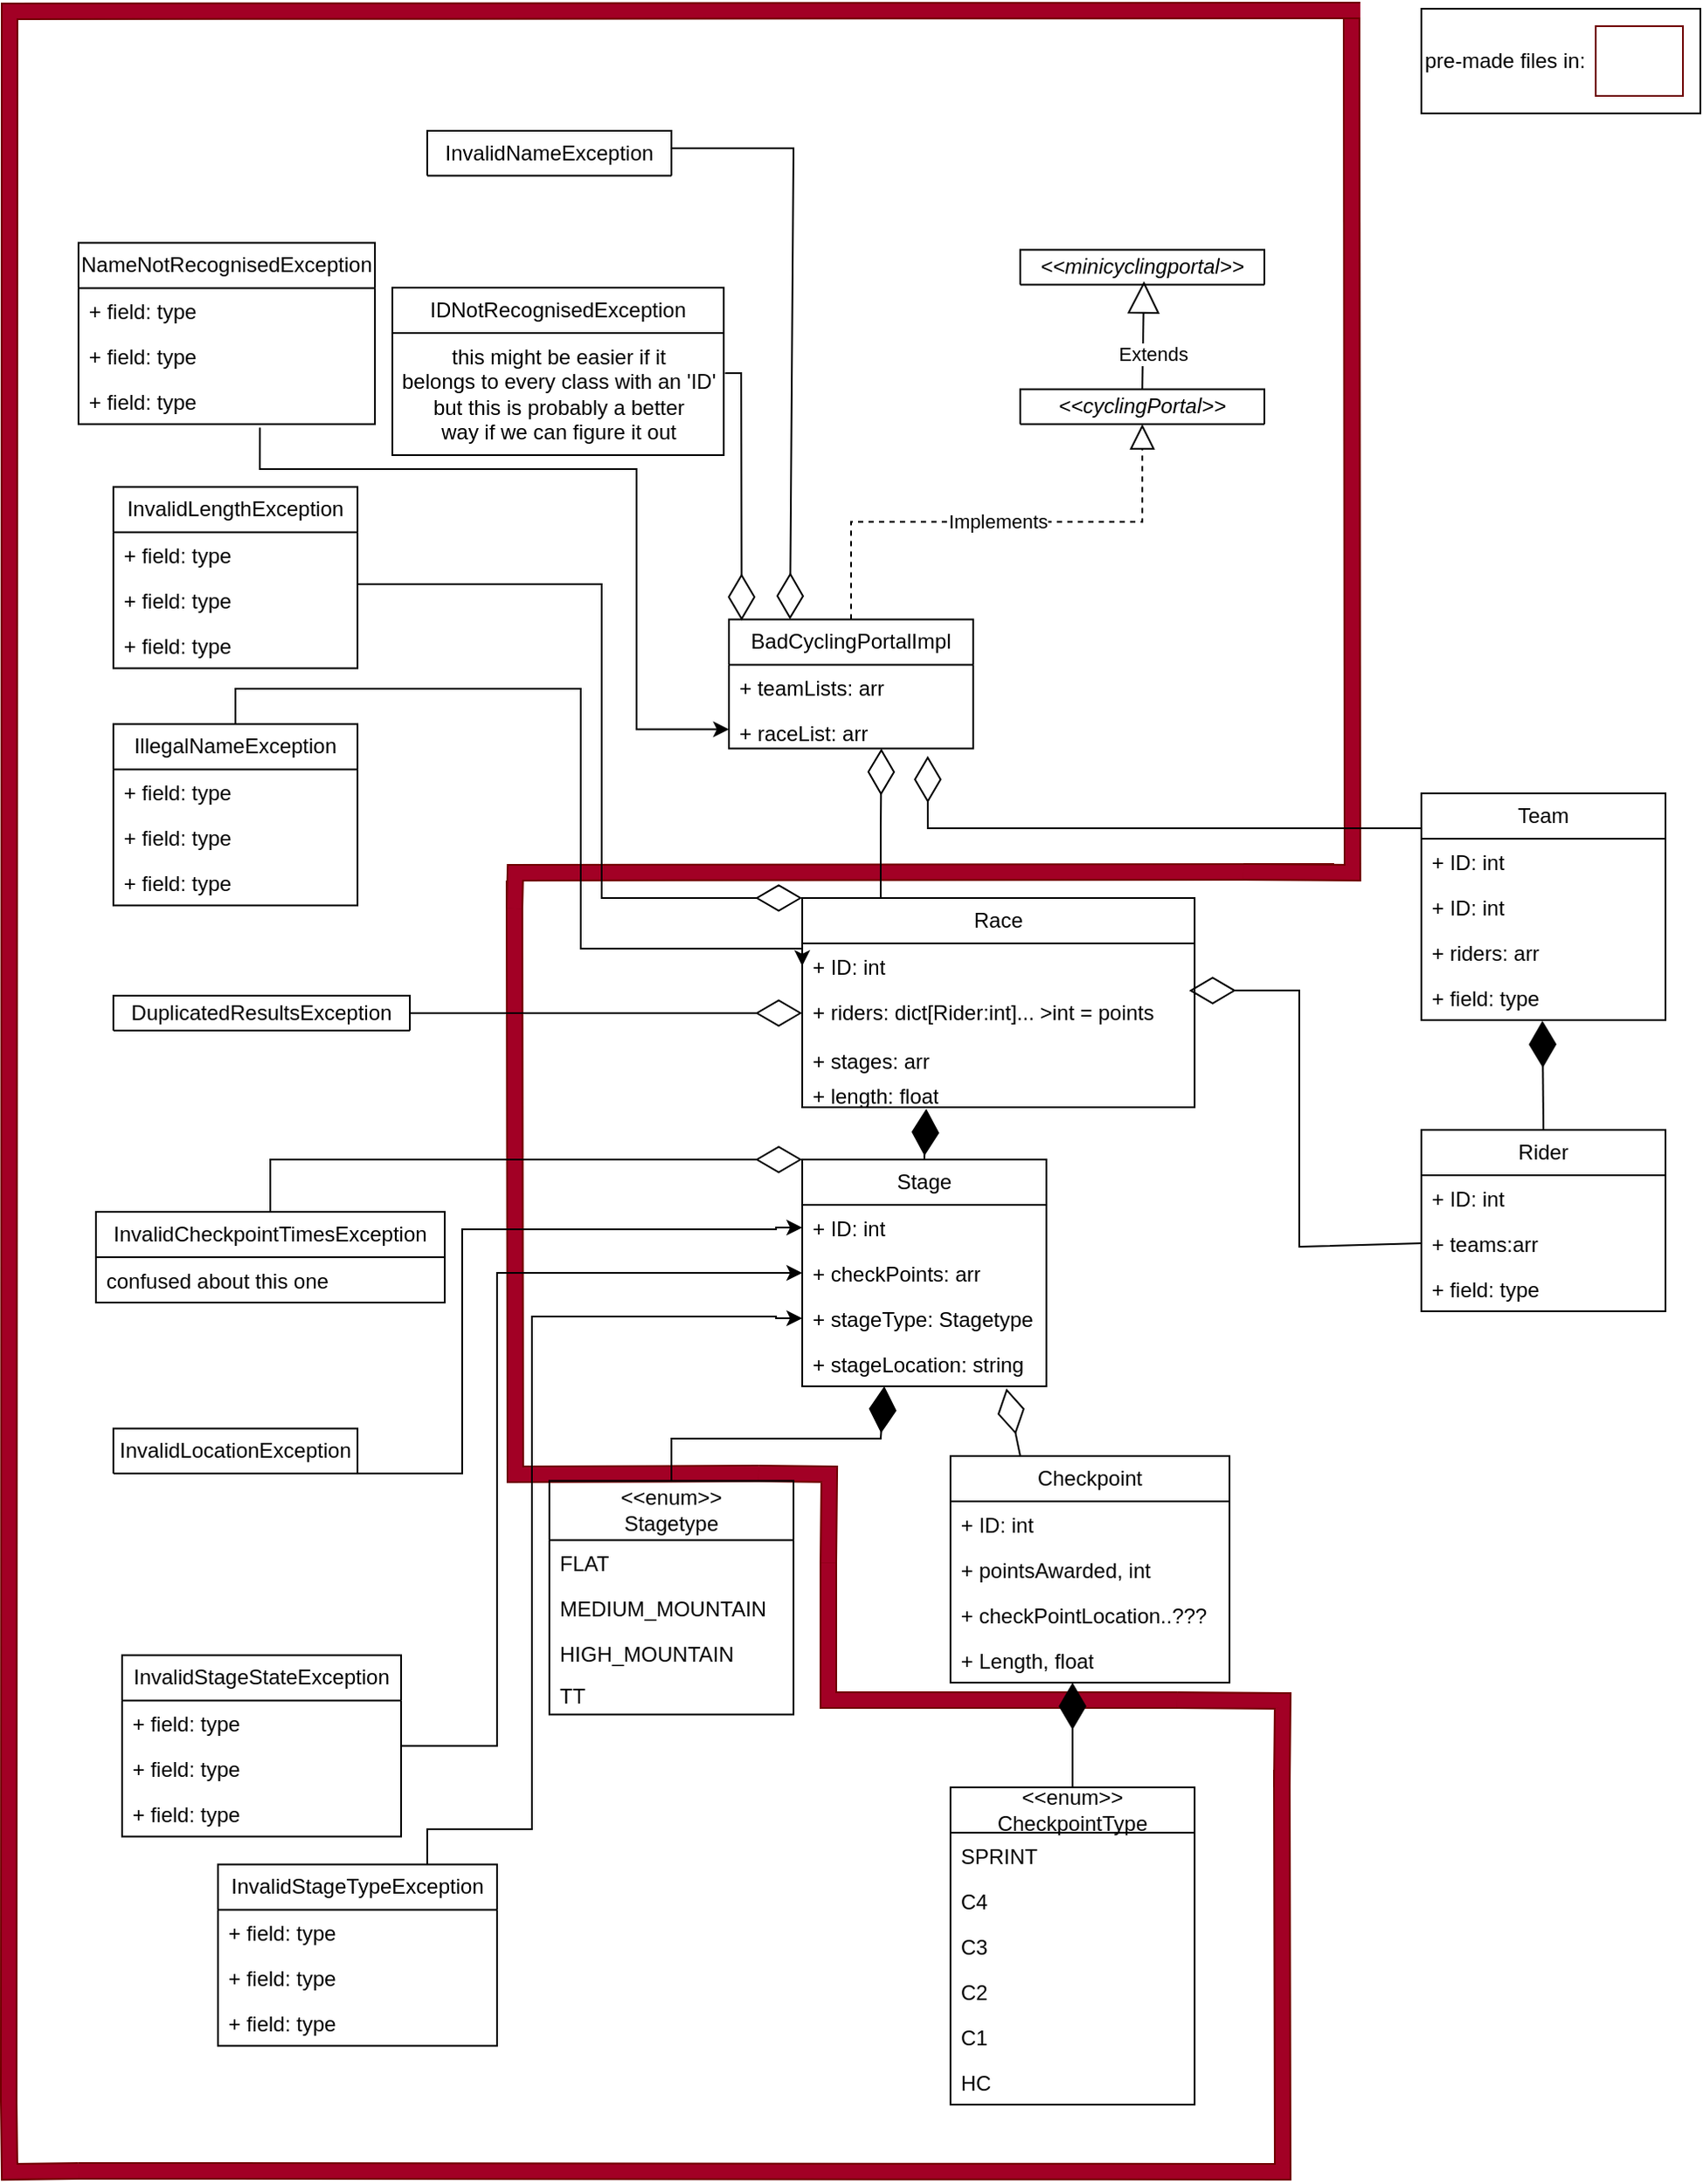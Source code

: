 <mxfile version="23.1.5" type="device">
  <diagram id="C5RBs43oDa-KdzZeNtuy" name="Page-1">
    <mxGraphModel dx="909" dy="562" grid="1" gridSize="10" guides="1" tooltips="1" connect="1" arrows="1" fold="1" page="1" pageScale="1" pageWidth="1169" pageHeight="1654" math="0" shadow="0">
      <root>
        <mxCell id="WIyWlLk6GJQsqaUBKTNV-0" />
        <mxCell id="WIyWlLk6GJQsqaUBKTNV-1" parent="WIyWlLk6GJQsqaUBKTNV-0" />
        <mxCell id="Bna9bOFsBeMmYUoI3Hyz-136" value="" style="group;strokeColor=none;" parent="WIyWlLk6GJQsqaUBKTNV-1" vertex="1" connectable="0">
          <mxGeometry x="180" y="80" width="775" height="1240" as="geometry" />
        </mxCell>
        <mxCell id="Bna9bOFsBeMmYUoI3Hyz-119" value="" style="shape=filledEdge;curved=0;rounded=0;fixDash=1;endArrow=none;strokeWidth=10;fillColor=#a20025;edgeStyle=orthogonalEdgeStyle;html=1;strokeColor=#6F0000;" parent="Bna9bOFsBeMmYUoI3Hyz-136" edge="1">
          <mxGeometry width="60" height="40" relative="1" as="geometry">
            <mxPoint x="40" y="1240" as="sourcePoint" />
            <mxPoint x="730" y="1010" as="targetPoint" />
          </mxGeometry>
        </mxCell>
        <mxCell id="Bna9bOFsBeMmYUoI3Hyz-120" value="" style="shape=filledEdge;curved=0;rounded=0;fixDash=1;endArrow=none;strokeWidth=10;fillColor=#a20025;edgeStyle=orthogonalEdgeStyle;html=1;strokeColor=#6F0000;" parent="Bna9bOFsBeMmYUoI3Hyz-136" edge="1">
          <mxGeometry width="60" height="40" relative="1" as="geometry">
            <mxPoint x="670" y="970" as="sourcePoint" />
            <mxPoint x="470" y="890" as="targetPoint" />
            <Array as="points">
              <mxPoint x="470" y="970" />
            </Array>
          </mxGeometry>
        </mxCell>
        <mxCell id="Bna9bOFsBeMmYUoI3Hyz-121" value="" style="shape=filledEdge;curved=0;rounded=0;fixDash=1;endArrow=none;strokeWidth=10;fillColor=#a20025;edgeStyle=orthogonalEdgeStyle;html=1;strokeColor=#6F0000;" parent="Bna9bOFsBeMmYUoI3Hyz-136" edge="1">
          <mxGeometry width="60" height="40" relative="1" as="geometry">
            <mxPoint x="430" y="840" as="sourcePoint" />
            <mxPoint x="290" y="500" as="targetPoint" />
          </mxGeometry>
        </mxCell>
        <mxCell id="Bna9bOFsBeMmYUoI3Hyz-122" value="" style="shape=filledEdge;curved=0;rounded=0;fixDash=1;endArrow=none;strokeWidth=10;fillColor=#a20025;edgeStyle=orthogonalEdgeStyle;html=1;strokeColor=#6F0000;" parent="Bna9bOFsBeMmYUoI3Hyz-136" edge="1">
          <mxGeometry width="60" height="40" relative="1" as="geometry">
            <mxPoint x="670" y="970" as="sourcePoint" />
            <mxPoint x="730" y="1020" as="targetPoint" />
          </mxGeometry>
        </mxCell>
        <mxCell id="Bna9bOFsBeMmYUoI3Hyz-124" value="" style="shape=filledEdge;curved=0;rounded=0;fixDash=1;endArrow=none;strokeWidth=10;fillColor=#a20025;edgeStyle=orthogonalEdgeStyle;html=1;strokeColor=#6F0000;" parent="Bna9bOFsBeMmYUoI3Hyz-136" edge="1">
          <mxGeometry width="60" height="40" relative="1" as="geometry">
            <mxPoint x="430" y="840" as="sourcePoint" />
            <mxPoint x="470" y="891.25" as="targetPoint" />
          </mxGeometry>
        </mxCell>
        <mxCell id="Bna9bOFsBeMmYUoI3Hyz-127" value="" style="shape=filledEdge;rounded=0;fixDash=1;endArrow=none;strokeWidth=10;fillColor=#a20025;edgeStyle=orthogonalEdgeStyle;html=1;strokeColor=#6F0000;" parent="Bna9bOFsBeMmYUoI3Hyz-136" edge="1">
          <mxGeometry width="60" height="40" relative="1" as="geometry">
            <mxPoint x="760" y="495" as="sourcePoint" />
            <mxPoint x="290" y="516" as="targetPoint" />
          </mxGeometry>
        </mxCell>
        <mxCell id="Bna9bOFsBeMmYUoI3Hyz-128" value="" style="shape=filledEdge;curved=0;rounded=0;fixDash=1;endArrow=none;strokeWidth=10;fillColor=#a20025;edgeStyle=orthogonalEdgeStyle;html=1;strokeColor=#6F0000;" parent="Bna9bOFsBeMmYUoI3Hyz-136" edge="1">
          <mxGeometry width="60" height="40" relative="1" as="geometry">
            <mxPoint x="708" y="495" as="sourcePoint" />
            <mxPoint x="770" as="targetPoint" />
          </mxGeometry>
        </mxCell>
        <mxCell id="Bna9bOFsBeMmYUoI3Hyz-130" value="" style="shape=filledEdge;curved=0;rounded=0;fixDash=1;endArrow=none;strokeWidth=10;fillColor=#a20025;edgeStyle=orthogonalEdgeStyle;html=1;strokeColor=#6F0000;movable=0;resizable=0;rotatable=0;deletable=0;editable=0;locked=1;connectable=0;" parent="Bna9bOFsBeMmYUoI3Hyz-136" edge="1">
          <mxGeometry width="60" height="40" relative="1" as="geometry">
            <mxPoint x="775" y="1" as="sourcePoint" />
            <mxPoint y="1200" as="targetPoint" />
          </mxGeometry>
        </mxCell>
        <mxCell id="Bna9bOFsBeMmYUoI3Hyz-131" value="" style="shape=filledEdge;curved=0;rounded=0;fixDash=1;endArrow=none;strokeWidth=10;fillColor=#a20025;edgeStyle=orthogonalEdgeStyle;html=1;strokeColor=#6F0000;" parent="Bna9bOFsBeMmYUoI3Hyz-136" edge="1">
          <mxGeometry width="60" height="40" relative="1" as="geometry">
            <mxPoint x="40" y="1240" as="sourcePoint" />
            <mxPoint y="1200" as="targetPoint" />
          </mxGeometry>
        </mxCell>
        <mxCell id="CXf7k9MKaxjl-rsruZtY-36" value="Checkpoint" style="swimlane;fontStyle=0;childLayout=stackLayout;horizontal=1;startSize=26;fillColor=none;horizontalStack=0;resizeParent=1;resizeParentMax=0;resizeLast=0;collapsible=1;marginBottom=0;whiteSpace=wrap;html=1;" parent="Bna9bOFsBeMmYUoI3Hyz-136" vertex="1">
          <mxGeometry x="540" y="830" width="160" height="130" as="geometry" />
        </mxCell>
        <mxCell id="Bna9bOFsBeMmYUoI3Hyz-32" value="+ ID: int&lt;div&gt;&lt;br/&gt;&lt;/div&gt;" style="text;strokeColor=none;fillColor=none;align=left;verticalAlign=top;spacingLeft=4;spacingRight=4;overflow=hidden;rotatable=0;points=[[0,0.5],[1,0.5]];portConstraint=eastwest;whiteSpace=wrap;html=1;" parent="CXf7k9MKaxjl-rsruZtY-36" vertex="1">
          <mxGeometry y="26" width="160" height="26" as="geometry" />
        </mxCell>
        <mxCell id="CXf7k9MKaxjl-rsruZtY-38" value="+ pointsAwarded, int" style="text;strokeColor=none;fillColor=none;align=left;verticalAlign=top;spacingLeft=4;spacingRight=4;overflow=hidden;rotatable=0;points=[[0,0.5],[1,0.5]];portConstraint=eastwest;whiteSpace=wrap;html=1;" parent="CXf7k9MKaxjl-rsruZtY-36" vertex="1">
          <mxGeometry y="52" width="160" height="26" as="geometry" />
        </mxCell>
        <mxCell id="CXf7k9MKaxjl-rsruZtY-39" value="+ checkPointLocation..???" style="text;strokeColor=none;fillColor=none;align=left;verticalAlign=top;spacingLeft=4;spacingRight=4;overflow=hidden;rotatable=0;points=[[0,0.5],[1,0.5]];portConstraint=eastwest;whiteSpace=wrap;html=1;" parent="CXf7k9MKaxjl-rsruZtY-36" vertex="1">
          <mxGeometry y="78" width="160" height="26" as="geometry" />
        </mxCell>
        <mxCell id="V1Q-_Dh7vaKAmUbcIyia-11" value="+ Length, float&lt;div&gt;&lt;br/&gt;&lt;/div&gt;" style="text;strokeColor=none;fillColor=none;align=left;verticalAlign=top;spacingLeft=4;spacingRight=4;overflow=hidden;rotatable=0;points=[[0,0.5],[1,0.5]];portConstraint=eastwest;whiteSpace=wrap;html=1;" vertex="1" parent="CXf7k9MKaxjl-rsruZtY-36">
          <mxGeometry y="104" width="160" height="26" as="geometry" />
        </mxCell>
        <mxCell id="CXf7k9MKaxjl-rsruZtY-28" value="Stage" style="swimlane;fontStyle=0;childLayout=stackLayout;horizontal=1;startSize=26;fillColor=none;horizontalStack=0;resizeParent=1;resizeParentMax=0;resizeLast=0;collapsible=1;marginBottom=0;whiteSpace=wrap;html=1;" parent="Bna9bOFsBeMmYUoI3Hyz-136" vertex="1">
          <mxGeometry x="455" y="660" width="140" height="130" as="geometry" />
        </mxCell>
        <mxCell id="Bna9bOFsBeMmYUoI3Hyz-31" value="+ ID: int" style="text;strokeColor=none;fillColor=none;align=left;verticalAlign=top;spacingLeft=4;spacingRight=4;overflow=hidden;rotatable=0;points=[[0,0.5],[1,0.5]];portConstraint=eastwest;whiteSpace=wrap;html=1;" parent="CXf7k9MKaxjl-rsruZtY-28" vertex="1">
          <mxGeometry y="26" width="140" height="26" as="geometry" />
        </mxCell>
        <mxCell id="CXf7k9MKaxjl-rsruZtY-29" value="+ checkPoints: arr" style="text;strokeColor=none;fillColor=none;align=left;verticalAlign=top;spacingLeft=4;spacingRight=4;overflow=hidden;rotatable=0;points=[[0,0.5],[1,0.5]];portConstraint=eastwest;whiteSpace=wrap;html=1;" parent="CXf7k9MKaxjl-rsruZtY-28" vertex="1">
          <mxGeometry y="52" width="140" height="26" as="geometry" />
        </mxCell>
        <mxCell id="CXf7k9MKaxjl-rsruZtY-30" value="+ stageType: Stagetype" style="text;strokeColor=none;fillColor=none;align=left;verticalAlign=top;spacingLeft=4;spacingRight=4;overflow=hidden;rotatable=0;points=[[0,0.5],[1,0.5]];portConstraint=eastwest;whiteSpace=wrap;html=1;" parent="CXf7k9MKaxjl-rsruZtY-28" vertex="1">
          <mxGeometry y="78" width="140" height="26" as="geometry" />
        </mxCell>
        <mxCell id="CXf7k9MKaxjl-rsruZtY-31" value="+ stageLocation: string" style="text;strokeColor=none;fillColor=none;align=left;verticalAlign=top;spacingLeft=4;spacingRight=4;overflow=hidden;rotatable=0;points=[[0,0.5],[1,0.5]];portConstraint=eastwest;whiteSpace=wrap;html=1;" parent="CXf7k9MKaxjl-rsruZtY-28" vertex="1">
          <mxGeometry y="104" width="140" height="26" as="geometry" />
        </mxCell>
        <mxCell id="Bna9bOFsBeMmYUoI3Hyz-5" value="" style="endArrow=diamondThin;endFill=0;endSize=24;html=1;rounded=0;exitX=0.25;exitY=0;exitDx=0;exitDy=0;entryX=0.836;entryY=1.048;entryDx=0;entryDy=0;entryPerimeter=0;" parent="Bna9bOFsBeMmYUoI3Hyz-136" source="CXf7k9MKaxjl-rsruZtY-36" target="CXf7k9MKaxjl-rsruZtY-31" edge="1">
          <mxGeometry width="160" relative="1" as="geometry">
            <mxPoint x="380" y="910.25" as="sourcePoint" />
            <mxPoint x="440" y="770.25" as="targetPoint" />
            <Array as="points" />
          </mxGeometry>
        </mxCell>
        <mxCell id="CXf7k9MKaxjl-rsruZtY-24" value="Race" style="swimlane;fontStyle=0;childLayout=stackLayout;horizontal=1;startSize=26;fillColor=none;horizontalStack=0;resizeParent=1;resizeParentMax=0;resizeLast=0;collapsible=1;marginBottom=0;whiteSpace=wrap;html=1;" parent="Bna9bOFsBeMmYUoI3Hyz-136" vertex="1">
          <mxGeometry x="455" y="510" width="225" height="120" as="geometry" />
        </mxCell>
        <mxCell id="Bna9bOFsBeMmYUoI3Hyz-30" value="+ ID: int" style="text;strokeColor=none;fillColor=none;align=left;verticalAlign=top;spacingLeft=4;spacingRight=4;overflow=hidden;rotatable=0;points=[[0,0.5],[1,0.5]];portConstraint=eastwest;whiteSpace=wrap;html=1;" parent="CXf7k9MKaxjl-rsruZtY-24" vertex="1">
          <mxGeometry y="26" width="225" height="26" as="geometry" />
        </mxCell>
        <mxCell id="CXf7k9MKaxjl-rsruZtY-25" value="+ riders: dict[Rider:int]... &amp;gt;int = points" style="text;strokeColor=none;fillColor=none;align=left;verticalAlign=top;spacingLeft=4;spacingRight=4;overflow=hidden;rotatable=0;points=[[0,0.5],[1,0.5]];portConstraint=eastwest;whiteSpace=wrap;html=1;" parent="CXf7k9MKaxjl-rsruZtY-24" vertex="1">
          <mxGeometry y="52" width="225" height="28" as="geometry" />
        </mxCell>
        <mxCell id="CXf7k9MKaxjl-rsruZtY-26" value="+ stages: arr" style="text;strokeColor=none;fillColor=none;align=left;verticalAlign=top;spacingLeft=4;spacingRight=4;overflow=hidden;rotatable=0;points=[[0,0.5],[1,0.5]];portConstraint=eastwest;whiteSpace=wrap;html=1;" parent="CXf7k9MKaxjl-rsruZtY-24" vertex="1">
          <mxGeometry y="80" width="225" height="20" as="geometry" />
        </mxCell>
        <mxCell id="V1Q-_Dh7vaKAmUbcIyia-9" value="+ length: float&lt;br&gt;&lt;div&gt;&lt;br/&gt;&lt;/div&gt;" style="text;strokeColor=none;fillColor=none;align=left;verticalAlign=top;spacingLeft=4;spacingRight=4;overflow=hidden;rotatable=0;points=[[0,0.5],[1,0.5]];portConstraint=eastwest;whiteSpace=wrap;html=1;" vertex="1" parent="CXf7k9MKaxjl-rsruZtY-24">
          <mxGeometry y="100" width="225" height="20" as="geometry" />
        </mxCell>
        <mxCell id="Bna9bOFsBeMmYUoI3Hyz-20" value="" style="endArrow=diamondThin;endFill=1;endSize=24;html=1;rounded=0;exitX=0.5;exitY=0;exitDx=0;exitDy=0;entryX=0.316;entryY=1.046;entryDx=0;entryDy=0;entryPerimeter=0;" parent="Bna9bOFsBeMmYUoI3Hyz-136" source="CXf7k9MKaxjl-rsruZtY-28" target="V1Q-_Dh7vaKAmUbcIyia-9" edge="1">
          <mxGeometry width="160" relative="1" as="geometry">
            <mxPoint x="360" y="754.25" as="sourcePoint" />
            <mxPoint x="397" y="612.25" as="targetPoint" />
          </mxGeometry>
        </mxCell>
        <mxCell id="Bna9bOFsBeMmYUoI3Hyz-44" value="DuplicatedResultsException" style="swimlane;fontStyle=0;childLayout=stackLayout;horizontal=1;startSize=26;fillColor=none;horizontalStack=0;resizeParent=1;resizeParentMax=0;resizeLast=0;collapsible=1;marginBottom=0;whiteSpace=wrap;html=1;" parent="Bna9bOFsBeMmYUoI3Hyz-136" vertex="1">
          <mxGeometry x="60" y="566" width="170" height="20" as="geometry" />
        </mxCell>
        <mxCell id="V1Q-_Dh7vaKAmUbcIyia-1" value="" style="endArrow=diamondThin;endFill=0;endSize=24;html=1;rounded=0;entryX=0;entryY=0.5;entryDx=0;entryDy=0;exitX=1;exitY=0.5;exitDx=0;exitDy=0;" edge="1" parent="Bna9bOFsBeMmYUoI3Hyz-136" source="Bna9bOFsBeMmYUoI3Hyz-44" target="CXf7k9MKaxjl-rsruZtY-25">
          <mxGeometry width="160" relative="1" as="geometry">
            <mxPoint x="230" y="580" as="sourcePoint" />
            <mxPoint x="390" y="580" as="targetPoint" />
          </mxGeometry>
        </mxCell>
        <mxCell id="V1Q-_Dh7vaKAmUbcIyia-3" value="" style="endArrow=diamondThin;endFill=0;endSize=24;html=1;rounded=0;entryX=0.25;entryY=0;entryDx=0;entryDy=0;" edge="1" parent="Bna9bOFsBeMmYUoI3Hyz-136" target="CXf7k9MKaxjl-rsruZtY-0">
          <mxGeometry width="160" relative="1" as="geometry">
            <mxPoint x="380" y="80" as="sourcePoint" />
            <mxPoint x="470" y="320" as="targetPoint" />
            <Array as="points">
              <mxPoint x="450" y="80" />
            </Array>
          </mxGeometry>
        </mxCell>
        <mxCell id="Bna9bOFsBeMmYUoI3Hyz-50" value="IDNotRecognisedException" style="swimlane;fontStyle=0;childLayout=stackLayout;horizontal=1;startSize=26;fillColor=none;horizontalStack=0;resizeParent=1;resizeParentMax=0;resizeLast=0;collapsible=1;marginBottom=0;whiteSpace=wrap;html=1;" parent="Bna9bOFsBeMmYUoI3Hyz-136" vertex="1">
          <mxGeometry x="220" y="160" width="190" height="96" as="geometry" />
        </mxCell>
        <mxCell id="V1Q-_Dh7vaKAmUbcIyia-7" value="this might be easier if it&lt;br&gt;belongs to every class with an &#39;ID&#39;&lt;br&gt;but this is probably a better&lt;br&gt;way if we can figure it out" style="text;html=1;align=center;verticalAlign=middle;resizable=0;points=[];autosize=1;strokeColor=none;fillColor=none;" vertex="1" parent="Bna9bOFsBeMmYUoI3Hyz-50">
          <mxGeometry y="26" width="190" height="70" as="geometry" />
        </mxCell>
        <mxCell id="V1Q-_Dh7vaKAmUbcIyia-8" value="" style="endArrow=diamondThin;endFill=0;endSize=24;html=1;rounded=0;exitX=0.5;exitY=0;exitDx=0;exitDy=0;" edge="1" parent="Bna9bOFsBeMmYUoI3Hyz-136" source="Bna9bOFsBeMmYUoI3Hyz-64">
          <mxGeometry width="160" relative="1" as="geometry">
            <mxPoint x="180" y="660" as="sourcePoint" />
            <mxPoint x="455" y="660" as="targetPoint" />
            <Array as="points">
              <mxPoint x="150" y="660" />
            </Array>
          </mxGeometry>
        </mxCell>
        <mxCell id="V1Q-_Dh7vaKAmUbcIyia-10" value="" style="endArrow=diamondThin;endFill=0;endSize=24;html=1;rounded=0;entryX=0;entryY=0;entryDx=0;entryDy=0;" edge="1" parent="Bna9bOFsBeMmYUoI3Hyz-136" target="CXf7k9MKaxjl-rsruZtY-24">
          <mxGeometry width="160" relative="1" as="geometry">
            <mxPoint x="200" y="330" as="sourcePoint" />
            <mxPoint x="440" y="530" as="targetPoint" />
            <Array as="points">
              <mxPoint x="340" y="330" />
              <mxPoint x="340" y="510" />
            </Array>
          </mxGeometry>
        </mxCell>
        <mxCell id="Bna9bOFsBeMmYUoI3Hyz-81" value="InvalidNameException" style="swimlane;fontStyle=0;childLayout=stackLayout;horizontal=1;startSize=26;fillColor=none;horizontalStack=0;resizeParent=1;resizeParentMax=0;resizeLast=0;collapsible=1;marginBottom=0;whiteSpace=wrap;html=1;" parent="Bna9bOFsBeMmYUoI3Hyz-136" vertex="1">
          <mxGeometry x="240" y="70" width="140" height="25.75" as="geometry" />
        </mxCell>
        <mxCell id="vEHqa7Iv4GqRLeIQ9OSI-0" value="&lt;i&gt;&amp;lt;&amp;lt;cyclingPortal&amp;gt;&amp;gt;&lt;/i&gt;" style="swimlane;fontStyle=0;childLayout=stackLayout;horizontal=1;startSize=26;fillColor=none;horizontalStack=0;resizeParent=1;resizeParentMax=0;resizeLast=0;collapsible=1;marginBottom=0;whiteSpace=wrap;html=1;" parent="WIyWlLk6GJQsqaUBKTNV-1" vertex="1">
          <mxGeometry x="760" y="298.25" width="140" height="20" as="geometry">
            <mxRectangle x="383" y="260" width="110" height="30" as="alternateBounds" />
          </mxGeometry>
        </mxCell>
        <mxCell id="CXf7k9MKaxjl-rsruZtY-0" value="BadCyclingPortalImpl" style="swimlane;fontStyle=0;childLayout=stackLayout;horizontal=1;startSize=26;fillColor=none;horizontalStack=0;resizeParent=1;resizeParentMax=0;resizeLast=0;collapsible=1;marginBottom=0;whiteSpace=wrap;html=1;" parent="WIyWlLk6GJQsqaUBKTNV-1" vertex="1">
          <mxGeometry x="593" y="430.25" width="140" height="74" as="geometry" />
        </mxCell>
        <mxCell id="CXf7k9MKaxjl-rsruZtY-1" value="+ teamLists: arr" style="text;strokeColor=none;fillColor=none;align=left;verticalAlign=top;spacingLeft=4;spacingRight=4;overflow=hidden;rotatable=0;points=[[0,0.5],[1,0.5]];portConstraint=eastwest;whiteSpace=wrap;html=1;" parent="CXf7k9MKaxjl-rsruZtY-0" vertex="1">
          <mxGeometry y="26" width="140" height="26" as="geometry" />
        </mxCell>
        <mxCell id="CXf7k9MKaxjl-rsruZtY-3" value="+ raceList: arr" style="text;strokeColor=none;fillColor=none;align=left;verticalAlign=top;spacingLeft=4;spacingRight=4;overflow=hidden;rotatable=0;points=[[0,0.5],[1,0.5]];portConstraint=eastwest;whiteSpace=wrap;html=1;" parent="CXf7k9MKaxjl-rsruZtY-0" vertex="1">
          <mxGeometry y="52" width="140" height="22" as="geometry" />
        </mxCell>
        <mxCell id="CXf7k9MKaxjl-rsruZtY-5" value="&lt;i&gt;&amp;lt;&amp;lt;minicyclingportal&amp;gt;&amp;gt;&lt;/i&gt;" style="swimlane;fontStyle=0;childLayout=stackLayout;horizontal=1;startSize=26;fillColor=none;horizontalStack=0;resizeParent=1;resizeParentMax=0;resizeLast=0;collapsible=1;marginBottom=0;whiteSpace=wrap;html=1;" parent="WIyWlLk6GJQsqaUBKTNV-1" vertex="1">
          <mxGeometry x="760" y="218.25" width="140" height="20" as="geometry" />
        </mxCell>
        <mxCell id="CXf7k9MKaxjl-rsruZtY-15" value="Team" style="swimlane;fontStyle=0;childLayout=stackLayout;horizontal=1;startSize=26;fillColor=none;horizontalStack=0;resizeParent=1;resizeParentMax=0;resizeLast=0;collapsible=1;marginBottom=0;whiteSpace=wrap;html=1;" parent="WIyWlLk6GJQsqaUBKTNV-1" vertex="1">
          <mxGeometry x="990" y="530" width="140" height="130" as="geometry" />
        </mxCell>
        <mxCell id="Bna9bOFsBeMmYUoI3Hyz-129" value="+ ID: int&lt;div&gt;&lt;br/&gt;&lt;/div&gt;" style="text;strokeColor=none;fillColor=none;align=left;verticalAlign=top;spacingLeft=4;spacingRight=4;overflow=hidden;rotatable=0;points=[[0,0.5],[1,0.5]];portConstraint=eastwest;whiteSpace=wrap;html=1;" parent="CXf7k9MKaxjl-rsruZtY-15" vertex="1">
          <mxGeometry y="26" width="140" height="26" as="geometry" />
        </mxCell>
        <mxCell id="CXf7k9MKaxjl-rsruZtY-16" value="+ ID: int&lt;div&gt;&lt;br/&gt;&lt;/div&gt;" style="text;strokeColor=none;fillColor=none;align=left;verticalAlign=top;spacingLeft=4;spacingRight=4;overflow=hidden;rotatable=0;points=[[0,0.5],[1,0.5]];portConstraint=eastwest;whiteSpace=wrap;html=1;" parent="CXf7k9MKaxjl-rsruZtY-15" vertex="1">
          <mxGeometry y="52" width="140" height="26" as="geometry" />
        </mxCell>
        <mxCell id="CXf7k9MKaxjl-rsruZtY-17" value="+ riders: arr" style="text;strokeColor=none;fillColor=none;align=left;verticalAlign=top;spacingLeft=4;spacingRight=4;overflow=hidden;rotatable=0;points=[[0,0.5],[1,0.5]];portConstraint=eastwest;whiteSpace=wrap;html=1;" parent="CXf7k9MKaxjl-rsruZtY-15" vertex="1">
          <mxGeometry y="78" width="140" height="26" as="geometry" />
        </mxCell>
        <mxCell id="CXf7k9MKaxjl-rsruZtY-18" value="+ field: type" style="text;strokeColor=none;fillColor=none;align=left;verticalAlign=top;spacingLeft=4;spacingRight=4;overflow=hidden;rotatable=0;points=[[0,0.5],[1,0.5]];portConstraint=eastwest;whiteSpace=wrap;html=1;" parent="CXf7k9MKaxjl-rsruZtY-15" vertex="1">
          <mxGeometry y="104" width="140" height="26" as="geometry" />
        </mxCell>
        <mxCell id="CXf7k9MKaxjl-rsruZtY-20" value="Rider" style="swimlane;fontStyle=0;childLayout=stackLayout;horizontal=1;startSize=26;fillColor=none;horizontalStack=0;resizeParent=1;resizeParentMax=0;resizeLast=0;collapsible=1;marginBottom=0;whiteSpace=wrap;html=1;" parent="WIyWlLk6GJQsqaUBKTNV-1" vertex="1">
          <mxGeometry x="990" y="723" width="140" height="104" as="geometry" />
        </mxCell>
        <mxCell id="CXf7k9MKaxjl-rsruZtY-22" value="+ ID: int" style="text;strokeColor=none;fillColor=none;align=left;verticalAlign=top;spacingLeft=4;spacingRight=4;overflow=hidden;rotatable=0;points=[[0,0.5],[1,0.5]];portConstraint=eastwest;whiteSpace=wrap;html=1;" parent="CXf7k9MKaxjl-rsruZtY-20" vertex="1">
          <mxGeometry y="26" width="140" height="26" as="geometry" />
        </mxCell>
        <mxCell id="CXf7k9MKaxjl-rsruZtY-21" value="+ teams:arr" style="text;strokeColor=none;fillColor=none;align=left;verticalAlign=top;spacingLeft=4;spacingRight=4;overflow=hidden;rotatable=0;points=[[0,0.5],[1,0.5]];portConstraint=eastwest;whiteSpace=wrap;html=1;" parent="CXf7k9MKaxjl-rsruZtY-20" vertex="1">
          <mxGeometry y="52" width="140" height="26" as="geometry" />
        </mxCell>
        <mxCell id="CXf7k9MKaxjl-rsruZtY-23" value="+ field: type" style="text;strokeColor=none;fillColor=none;align=left;verticalAlign=top;spacingLeft=4;spacingRight=4;overflow=hidden;rotatable=0;points=[[0,0.5],[1,0.5]];portConstraint=eastwest;whiteSpace=wrap;html=1;" parent="CXf7k9MKaxjl-rsruZtY-20" vertex="1">
          <mxGeometry y="78" width="140" height="26" as="geometry" />
        </mxCell>
        <mxCell id="CXf7k9MKaxjl-rsruZtY-44" value="&amp;lt;&amp;lt;enum&amp;gt;&amp;gt;&lt;br&gt;Stagetype" style="swimlane;fontStyle=0;childLayout=stackLayout;horizontal=1;startSize=34;fillColor=none;horizontalStack=0;resizeParent=1;resizeParentMax=0;resizeLast=0;collapsible=1;marginBottom=0;whiteSpace=wrap;html=1;" parent="WIyWlLk6GJQsqaUBKTNV-1" vertex="1">
          <mxGeometry x="490" y="924.25" width="140" height="134" as="geometry" />
        </mxCell>
        <mxCell id="CXf7k9MKaxjl-rsruZtY-45" value="FLAT" style="text;strokeColor=none;fillColor=none;align=left;verticalAlign=top;spacingLeft=4;spacingRight=4;overflow=hidden;rotatable=0;points=[[0,0.5],[1,0.5]];portConstraint=eastwest;whiteSpace=wrap;html=1;" parent="CXf7k9MKaxjl-rsruZtY-44" vertex="1">
          <mxGeometry y="34" width="140" height="26" as="geometry" />
        </mxCell>
        <mxCell id="CXf7k9MKaxjl-rsruZtY-46" value="MEDIUM_MOUNTAIN" style="text;strokeColor=none;fillColor=none;align=left;verticalAlign=top;spacingLeft=4;spacingRight=4;overflow=hidden;rotatable=0;points=[[0,0.5],[1,0.5]];portConstraint=eastwest;whiteSpace=wrap;html=1;" parent="CXf7k9MKaxjl-rsruZtY-44" vertex="1">
          <mxGeometry y="60" width="140" height="26" as="geometry" />
        </mxCell>
        <mxCell id="CXf7k9MKaxjl-rsruZtY-47" value="HIGH_MOUNTAIN&lt;div&gt;&lt;br/&gt;&lt;/div&gt;" style="text;strokeColor=none;fillColor=none;align=left;verticalAlign=top;spacingLeft=4;spacingRight=4;overflow=hidden;rotatable=0;points=[[0,0.5],[1,0.5]];portConstraint=eastwest;whiteSpace=wrap;html=1;" parent="CXf7k9MKaxjl-rsruZtY-44" vertex="1">
          <mxGeometry y="86" width="140" height="24" as="geometry" />
        </mxCell>
        <mxCell id="Bna9bOFsBeMmYUoI3Hyz-29" value="TT" style="text;strokeColor=none;fillColor=none;align=left;verticalAlign=top;spacingLeft=4;spacingRight=4;overflow=hidden;rotatable=0;points=[[0,0.5],[1,0.5]];portConstraint=eastwest;whiteSpace=wrap;html=1;" parent="CXf7k9MKaxjl-rsruZtY-44" vertex="1">
          <mxGeometry y="110" width="140" height="24" as="geometry" />
        </mxCell>
        <mxCell id="Bna9bOFsBeMmYUoI3Hyz-1" value="Extends" style="endArrow=block;endSize=16;endFill=0;html=1;rounded=0;entryX=0.507;entryY=1.154;entryDx=0;entryDy=0;entryPerimeter=0;exitX=0.5;exitY=0;exitDx=0;exitDy=0;" parent="WIyWlLk6GJQsqaUBKTNV-1" source="vEHqa7Iv4GqRLeIQ9OSI-0" edge="1">
          <mxGeometry x="-0.352" y="-6" width="160" relative="1" as="geometry">
            <mxPoint x="986" y="348.25" as="sourcePoint" />
            <mxPoint x="830.98" y="236.254" as="targetPoint" />
            <mxPoint as="offset" />
          </mxGeometry>
        </mxCell>
        <mxCell id="Bna9bOFsBeMmYUoI3Hyz-2" value="Implements" style="endArrow=block;dashed=1;endFill=0;endSize=12;html=1;rounded=0;exitX=0.5;exitY=0;exitDx=0;exitDy=0;entryX=0.5;entryY=1;entryDx=0;entryDy=0;" parent="WIyWlLk6GJQsqaUBKTNV-1" source="CXf7k9MKaxjl-rsruZtY-0" target="vEHqa7Iv4GqRLeIQ9OSI-0" edge="1">
          <mxGeometry width="160" relative="1" as="geometry">
            <mxPoint x="779" y="334.25" as="sourcePoint" />
            <mxPoint x="663" y="367.262" as="targetPoint" />
            <Array as="points">
              <mxPoint x="663" y="374.25" />
              <mxPoint x="830" y="374.25" />
            </Array>
          </mxGeometry>
        </mxCell>
        <mxCell id="Bna9bOFsBeMmYUoI3Hyz-4" value="" style="endArrow=diamondThin;endFill=1;endSize=24;html=1;rounded=0;exitX=0.5;exitY=0;exitDx=0;exitDy=0;entryX=0.336;entryY=1;entryDx=0;entryDy=0;entryPerimeter=0;" parent="WIyWlLk6GJQsqaUBKTNV-1" source="CXf7k9MKaxjl-rsruZtY-44" target="CXf7k9MKaxjl-rsruZtY-31" edge="1">
          <mxGeometry width="160" relative="1" as="geometry">
            <mxPoint x="550" y="834.25" as="sourcePoint" />
            <mxPoint x="590" y="934.25" as="targetPoint" />
            <Array as="points">
              <mxPoint x="560" y="900" />
              <mxPoint x="680" y="900" />
            </Array>
          </mxGeometry>
        </mxCell>
        <mxCell id="Bna9bOFsBeMmYUoI3Hyz-14" value="" style="endArrow=diamondThin;endFill=1;endSize=24;html=1;rounded=0;exitX=0.5;exitY=0;exitDx=0;exitDy=0;entryX=0.496;entryY=1.016;entryDx=0;entryDy=0;entryPerimeter=0;" parent="WIyWlLk6GJQsqaUBKTNV-1" source="CXf7k9MKaxjl-rsruZtY-20" target="CXf7k9MKaxjl-rsruZtY-18" edge="1">
          <mxGeometry width="160" relative="1" as="geometry">
            <mxPoint x="860" y="900" as="sourcePoint" />
            <mxPoint x="1020" y="900" as="targetPoint" />
          </mxGeometry>
        </mxCell>
        <mxCell id="Bna9bOFsBeMmYUoI3Hyz-17" value="" style="endArrow=diamondThin;endFill=0;endSize=24;html=1;rounded=0;entryX=0.814;entryY=1.192;entryDx=0;entryDy=0;entryPerimeter=0;" parent="WIyWlLk6GJQsqaUBKTNV-1" target="CXf7k9MKaxjl-rsruZtY-3" edge="1">
          <mxGeometry width="160" relative="1" as="geometry">
            <mxPoint x="990" y="550" as="sourcePoint" />
            <mxPoint x="712.42" y="539.71" as="targetPoint" />
            <Array as="points">
              <mxPoint x="990" y="550" />
              <mxPoint x="960" y="550" />
              <mxPoint x="707" y="550" />
            </Array>
          </mxGeometry>
        </mxCell>
        <mxCell id="Bna9bOFsBeMmYUoI3Hyz-19" value="" style="endArrow=diamondThin;endFill=0;endSize=24;html=1;rounded=0;exitX=0;exitY=0.5;exitDx=0;exitDy=0;entryX=0.986;entryY=0.038;entryDx=0;entryDy=0;entryPerimeter=0;" parent="WIyWlLk6GJQsqaUBKTNV-1" source="CXf7k9MKaxjl-rsruZtY-21" target="CXf7k9MKaxjl-rsruZtY-25" edge="1">
          <mxGeometry width="160" relative="1" as="geometry">
            <mxPoint x="770" y="684.25" as="sourcePoint" />
            <mxPoint x="776" y="645" as="targetPoint" />
            <Array as="points">
              <mxPoint x="920" y="790" />
              <mxPoint x="920" y="710" />
              <mxPoint x="920" y="643" />
            </Array>
          </mxGeometry>
        </mxCell>
        <mxCell id="Bna9bOFsBeMmYUoI3Hyz-28" value="" style="endArrow=diamondThin;endFill=0;endSize=24;html=1;rounded=0;exitX=0.2;exitY=0.004;exitDx=0;exitDy=0;entryX=0.267;entryY=1.141;entryDx=0;entryDy=0;entryPerimeter=0;exitPerimeter=0;" parent="WIyWlLk6GJQsqaUBKTNV-1" source="CXf7k9MKaxjl-rsruZtY-24" edge="1">
          <mxGeometry width="160" relative="1" as="geometry">
            <mxPoint x="755" y="582.9" as="sourcePoint" />
            <mxPoint x="680.38" y="504.252" as="targetPoint" />
            <Array as="points">
              <mxPoint x="680" y="551.15" />
            </Array>
          </mxGeometry>
        </mxCell>
        <mxCell id="Bna9bOFsBeMmYUoI3Hyz-35" value="&amp;lt;&amp;lt;enum&amp;gt;&amp;gt;&lt;br&gt;CheckpointType" style="swimlane;fontStyle=0;childLayout=stackLayout;horizontal=1;startSize=26;fillColor=none;horizontalStack=0;resizeParent=1;resizeParentMax=0;resizeLast=0;collapsible=1;marginBottom=0;whiteSpace=wrap;html=1;" parent="WIyWlLk6GJQsqaUBKTNV-1" vertex="1">
          <mxGeometry x="720" y="1100" width="140" height="182" as="geometry" />
        </mxCell>
        <mxCell id="Bna9bOFsBeMmYUoI3Hyz-36" value="SPRINT" style="text;strokeColor=none;fillColor=none;align=left;verticalAlign=top;spacingLeft=4;spacingRight=4;overflow=hidden;rotatable=0;points=[[0,0.5],[1,0.5]];portConstraint=eastwest;whiteSpace=wrap;html=1;" parent="Bna9bOFsBeMmYUoI3Hyz-35" vertex="1">
          <mxGeometry y="26" width="140" height="26" as="geometry" />
        </mxCell>
        <mxCell id="Bna9bOFsBeMmYUoI3Hyz-37" value="C4" style="text;strokeColor=none;fillColor=none;align=left;verticalAlign=top;spacingLeft=4;spacingRight=4;overflow=hidden;rotatable=0;points=[[0,0.5],[1,0.5]];portConstraint=eastwest;whiteSpace=wrap;html=1;" parent="Bna9bOFsBeMmYUoI3Hyz-35" vertex="1">
          <mxGeometry y="52" width="140" height="26" as="geometry" />
        </mxCell>
        <mxCell id="Bna9bOFsBeMmYUoI3Hyz-38" value="C3" style="text;strokeColor=none;fillColor=none;align=left;verticalAlign=top;spacingLeft=4;spacingRight=4;overflow=hidden;rotatable=0;points=[[0,0.5],[1,0.5]];portConstraint=eastwest;whiteSpace=wrap;html=1;" parent="Bna9bOFsBeMmYUoI3Hyz-35" vertex="1">
          <mxGeometry y="78" width="140" height="26" as="geometry" />
        </mxCell>
        <mxCell id="Bna9bOFsBeMmYUoI3Hyz-39" value="C2" style="text;strokeColor=none;fillColor=none;align=left;verticalAlign=top;spacingLeft=4;spacingRight=4;overflow=hidden;rotatable=0;points=[[0,0.5],[1,0.5]];portConstraint=eastwest;whiteSpace=wrap;html=1;" parent="Bna9bOFsBeMmYUoI3Hyz-35" vertex="1">
          <mxGeometry y="104" width="140" height="26" as="geometry" />
        </mxCell>
        <mxCell id="Bna9bOFsBeMmYUoI3Hyz-40" value="C1" style="text;strokeColor=none;fillColor=none;align=left;verticalAlign=top;spacingLeft=4;spacingRight=4;overflow=hidden;rotatable=0;points=[[0,0.5],[1,0.5]];portConstraint=eastwest;whiteSpace=wrap;html=1;" parent="Bna9bOFsBeMmYUoI3Hyz-35" vertex="1">
          <mxGeometry y="130" width="140" height="26" as="geometry" />
        </mxCell>
        <mxCell id="Bna9bOFsBeMmYUoI3Hyz-42" value="HC" style="text;strokeColor=none;fillColor=none;align=left;verticalAlign=top;spacingLeft=4;spacingRight=4;overflow=hidden;rotatable=0;points=[[0,0.5],[1,0.5]];portConstraint=eastwest;whiteSpace=wrap;html=1;" parent="Bna9bOFsBeMmYUoI3Hyz-35" vertex="1">
          <mxGeometry y="156" width="140" height="26" as="geometry" />
        </mxCell>
        <mxCell id="Bna9bOFsBeMmYUoI3Hyz-43" value="" style="endArrow=diamondThin;endFill=1;endSize=24;html=1;rounded=0;exitX=0.5;exitY=0;exitDx=0;exitDy=0;" parent="WIyWlLk6GJQsqaUBKTNV-1" source="Bna9bOFsBeMmYUoI3Hyz-35" edge="1">
          <mxGeometry width="160" relative="1" as="geometry">
            <mxPoint x="862.34" y="939.25" as="sourcePoint" />
            <mxPoint x="790" y="1040" as="targetPoint" />
            <Array as="points" />
          </mxGeometry>
        </mxCell>
        <mxCell id="Bna9bOFsBeMmYUoI3Hyz-59" value="IllegalNameException" style="swimlane;fontStyle=0;childLayout=stackLayout;horizontal=1;startSize=26;fillColor=none;horizontalStack=0;resizeParent=1;resizeParentMax=0;resizeLast=0;collapsible=1;marginBottom=0;whiteSpace=wrap;html=1;" parent="WIyWlLk6GJQsqaUBKTNV-1" vertex="1">
          <mxGeometry x="240" y="490.25" width="140" height="104" as="geometry" />
        </mxCell>
        <mxCell id="Bna9bOFsBeMmYUoI3Hyz-60" value="+ field: type" style="text;strokeColor=none;fillColor=none;align=left;verticalAlign=top;spacingLeft=4;spacingRight=4;overflow=hidden;rotatable=0;points=[[0,0.5],[1,0.5]];portConstraint=eastwest;whiteSpace=wrap;html=1;" parent="Bna9bOFsBeMmYUoI3Hyz-59" vertex="1">
          <mxGeometry y="26" width="140" height="26" as="geometry" />
        </mxCell>
        <mxCell id="Bna9bOFsBeMmYUoI3Hyz-61" value="+ field: type" style="text;strokeColor=none;fillColor=none;align=left;verticalAlign=top;spacingLeft=4;spacingRight=4;overflow=hidden;rotatable=0;points=[[0,0.5],[1,0.5]];portConstraint=eastwest;whiteSpace=wrap;html=1;" parent="Bna9bOFsBeMmYUoI3Hyz-59" vertex="1">
          <mxGeometry y="52" width="140" height="26" as="geometry" />
        </mxCell>
        <mxCell id="Bna9bOFsBeMmYUoI3Hyz-62" value="+ field: type" style="text;strokeColor=none;fillColor=none;align=left;verticalAlign=top;spacingLeft=4;spacingRight=4;overflow=hidden;rotatable=0;points=[[0,0.5],[1,0.5]];portConstraint=eastwest;whiteSpace=wrap;html=1;" parent="Bna9bOFsBeMmYUoI3Hyz-59" vertex="1">
          <mxGeometry y="78" width="140" height="26" as="geometry" />
        </mxCell>
        <mxCell id="Bna9bOFsBeMmYUoI3Hyz-63" style="edgeStyle=orthogonalEdgeStyle;rounded=0;orthogonalLoop=1;jettySize=auto;html=1;entryX=0;entryY=0.5;entryDx=0;entryDy=0;exitX=0.5;exitY=0;exitDx=0;exitDy=0;" parent="WIyWlLk6GJQsqaUBKTNV-1" source="Bna9bOFsBeMmYUoI3Hyz-59" target="Bna9bOFsBeMmYUoI3Hyz-30" edge="1">
          <mxGeometry relative="1" as="geometry">
            <Array as="points">
              <mxPoint x="310" y="470" />
              <mxPoint x="508" y="470" />
              <mxPoint x="508" y="619" />
            </Array>
          </mxGeometry>
        </mxCell>
        <mxCell id="Bna9bOFsBeMmYUoI3Hyz-64" value="InvalidCheckpointTimesException" style="swimlane;fontStyle=0;childLayout=stackLayout;horizontal=1;startSize=26;fillColor=none;horizontalStack=0;resizeParent=1;resizeParentMax=0;resizeLast=0;collapsible=1;marginBottom=0;whiteSpace=wrap;html=1;" parent="WIyWlLk6GJQsqaUBKTNV-1" vertex="1">
          <mxGeometry x="230" y="770" width="200" height="52" as="geometry" />
        </mxCell>
        <mxCell id="Bna9bOFsBeMmYUoI3Hyz-67" value="confused about this one&lt;div&gt;&lt;br/&gt;&lt;/div&gt;" style="text;strokeColor=none;fillColor=none;align=left;verticalAlign=top;spacingLeft=4;spacingRight=4;overflow=hidden;rotatable=0;points=[[0,0.5],[1,0.5]];portConstraint=eastwest;whiteSpace=wrap;html=1;" parent="Bna9bOFsBeMmYUoI3Hyz-64" vertex="1">
          <mxGeometry y="26" width="200" height="26" as="geometry" />
        </mxCell>
        <mxCell id="Bna9bOFsBeMmYUoI3Hyz-70" value="InvalidLengthException" style="swimlane;fontStyle=0;childLayout=stackLayout;horizontal=1;startSize=26;fillColor=none;horizontalStack=0;resizeParent=1;resizeParentMax=0;resizeLast=0;collapsible=1;marginBottom=0;whiteSpace=wrap;html=1;" parent="WIyWlLk6GJQsqaUBKTNV-1" vertex="1">
          <mxGeometry x="240" y="354.25" width="140" height="104" as="geometry" />
        </mxCell>
        <mxCell id="Bna9bOFsBeMmYUoI3Hyz-71" value="+ field: type" style="text;strokeColor=none;fillColor=none;align=left;verticalAlign=top;spacingLeft=4;spacingRight=4;overflow=hidden;rotatable=0;points=[[0,0.5],[1,0.5]];portConstraint=eastwest;whiteSpace=wrap;html=1;" parent="Bna9bOFsBeMmYUoI3Hyz-70" vertex="1">
          <mxGeometry y="26" width="140" height="26" as="geometry" />
        </mxCell>
        <mxCell id="Bna9bOFsBeMmYUoI3Hyz-72" value="+ field: type" style="text;strokeColor=none;fillColor=none;align=left;verticalAlign=top;spacingLeft=4;spacingRight=4;overflow=hidden;rotatable=0;points=[[0,0.5],[1,0.5]];portConstraint=eastwest;whiteSpace=wrap;html=1;" parent="Bna9bOFsBeMmYUoI3Hyz-70" vertex="1">
          <mxGeometry y="52" width="140" height="26" as="geometry" />
        </mxCell>
        <mxCell id="Bna9bOFsBeMmYUoI3Hyz-73" value="+ field: type" style="text;strokeColor=none;fillColor=none;align=left;verticalAlign=top;spacingLeft=4;spacingRight=4;overflow=hidden;rotatable=0;points=[[0,0.5],[1,0.5]];portConstraint=eastwest;whiteSpace=wrap;html=1;" parent="Bna9bOFsBeMmYUoI3Hyz-70" vertex="1">
          <mxGeometry y="78" width="140" height="26" as="geometry" />
        </mxCell>
        <mxCell id="Bna9bOFsBeMmYUoI3Hyz-79" style="edgeStyle=orthogonalEdgeStyle;rounded=0;orthogonalLoop=1;jettySize=auto;html=1;exitX=1;exitY=0.25;exitDx=0;exitDy=0;entryX=0;entryY=0.5;entryDx=0;entryDy=0;" parent="WIyWlLk6GJQsqaUBKTNV-1" source="Bna9bOFsBeMmYUoI3Hyz-75" target="Bna9bOFsBeMmYUoI3Hyz-31" edge="1">
          <mxGeometry relative="1" as="geometry">
            <Array as="points">
              <mxPoint x="440" y="920" />
              <mxPoint x="440" y="780" />
              <mxPoint x="620" y="780" />
            </Array>
          </mxGeometry>
        </mxCell>
        <mxCell id="Bna9bOFsBeMmYUoI3Hyz-75" value="InvalidLocationException" style="swimlane;fontStyle=0;childLayout=stackLayout;horizontal=1;startSize=26;fillColor=none;horizontalStack=0;resizeParent=1;resizeParentMax=0;resizeLast=0;collapsible=1;marginBottom=0;whiteSpace=wrap;html=1;" parent="WIyWlLk6GJQsqaUBKTNV-1" vertex="1">
          <mxGeometry x="240" y="894.25" width="140" height="25.75" as="geometry" />
        </mxCell>
        <mxCell id="Bna9bOFsBeMmYUoI3Hyz-117" style="edgeStyle=orthogonalEdgeStyle;rounded=0;orthogonalLoop=1;jettySize=auto;html=1;entryX=0;entryY=0.5;entryDx=0;entryDy=0;" parent="WIyWlLk6GJQsqaUBKTNV-1" source="Bna9bOFsBeMmYUoI3Hyz-86" target="CXf7k9MKaxjl-rsruZtY-29" edge="1">
          <mxGeometry relative="1" as="geometry">
            <Array as="points">
              <mxPoint x="460" y="1076" />
              <mxPoint x="460" y="805" />
            </Array>
          </mxGeometry>
        </mxCell>
        <mxCell id="Bna9bOFsBeMmYUoI3Hyz-86" value="InvalidStageStateException" style="swimlane;fontStyle=0;childLayout=stackLayout;horizontal=1;startSize=26;fillColor=none;horizontalStack=0;resizeParent=1;resizeParentMax=0;resizeLast=0;collapsible=1;marginBottom=0;whiteSpace=wrap;html=1;" parent="WIyWlLk6GJQsqaUBKTNV-1" vertex="1">
          <mxGeometry x="245" y="1024.25" width="160" height="104" as="geometry" />
        </mxCell>
        <mxCell id="Bna9bOFsBeMmYUoI3Hyz-87" value="+ field: type" style="text;strokeColor=none;fillColor=none;align=left;verticalAlign=top;spacingLeft=4;spacingRight=4;overflow=hidden;rotatable=0;points=[[0,0.5],[1,0.5]];portConstraint=eastwest;whiteSpace=wrap;html=1;" parent="Bna9bOFsBeMmYUoI3Hyz-86" vertex="1">
          <mxGeometry y="26" width="160" height="26" as="geometry" />
        </mxCell>
        <mxCell id="Bna9bOFsBeMmYUoI3Hyz-88" value="+ field: type" style="text;strokeColor=none;fillColor=none;align=left;verticalAlign=top;spacingLeft=4;spacingRight=4;overflow=hidden;rotatable=0;points=[[0,0.5],[1,0.5]];portConstraint=eastwest;whiteSpace=wrap;html=1;" parent="Bna9bOFsBeMmYUoI3Hyz-86" vertex="1">
          <mxGeometry y="52" width="160" height="26" as="geometry" />
        </mxCell>
        <mxCell id="Bna9bOFsBeMmYUoI3Hyz-89" value="+ field: type" style="text;strokeColor=none;fillColor=none;align=left;verticalAlign=top;spacingLeft=4;spacingRight=4;overflow=hidden;rotatable=0;points=[[0,0.5],[1,0.5]];portConstraint=eastwest;whiteSpace=wrap;html=1;" parent="Bna9bOFsBeMmYUoI3Hyz-86" vertex="1">
          <mxGeometry y="78" width="160" height="26" as="geometry" />
        </mxCell>
        <mxCell id="Bna9bOFsBeMmYUoI3Hyz-91" value="InvalidStageTypeException" style="swimlane;fontStyle=0;childLayout=stackLayout;horizontal=1;startSize=26;fillColor=none;horizontalStack=0;resizeParent=1;resizeParentMax=0;resizeLast=0;collapsible=1;marginBottom=0;whiteSpace=wrap;html=1;" parent="WIyWlLk6GJQsqaUBKTNV-1" vertex="1">
          <mxGeometry x="300" y="1144.25" width="160" height="104" as="geometry" />
        </mxCell>
        <mxCell id="Bna9bOFsBeMmYUoI3Hyz-92" value="+ field: type" style="text;strokeColor=none;fillColor=none;align=left;verticalAlign=top;spacingLeft=4;spacingRight=4;overflow=hidden;rotatable=0;points=[[0,0.5],[1,0.5]];portConstraint=eastwest;whiteSpace=wrap;html=1;" parent="Bna9bOFsBeMmYUoI3Hyz-91" vertex="1">
          <mxGeometry y="26" width="160" height="26" as="geometry" />
        </mxCell>
        <mxCell id="Bna9bOFsBeMmYUoI3Hyz-93" value="+ field: type" style="text;strokeColor=none;fillColor=none;align=left;verticalAlign=top;spacingLeft=4;spacingRight=4;overflow=hidden;rotatable=0;points=[[0,0.5],[1,0.5]];portConstraint=eastwest;whiteSpace=wrap;html=1;" parent="Bna9bOFsBeMmYUoI3Hyz-91" vertex="1">
          <mxGeometry y="52" width="160" height="26" as="geometry" />
        </mxCell>
        <mxCell id="Bna9bOFsBeMmYUoI3Hyz-94" value="+ field: type" style="text;strokeColor=none;fillColor=none;align=left;verticalAlign=top;spacingLeft=4;spacingRight=4;overflow=hidden;rotatable=0;points=[[0,0.5],[1,0.5]];portConstraint=eastwest;whiteSpace=wrap;html=1;" parent="Bna9bOFsBeMmYUoI3Hyz-91" vertex="1">
          <mxGeometry y="78" width="160" height="26" as="geometry" />
        </mxCell>
        <mxCell id="Bna9bOFsBeMmYUoI3Hyz-96" value="NameNotRecognisedException" style="swimlane;fontStyle=0;childLayout=stackLayout;horizontal=1;startSize=26;fillColor=none;horizontalStack=0;resizeParent=1;resizeParentMax=0;resizeLast=0;collapsible=1;marginBottom=0;whiteSpace=wrap;html=1;" parent="WIyWlLk6GJQsqaUBKTNV-1" vertex="1">
          <mxGeometry x="220" y="214.25" width="170" height="104" as="geometry" />
        </mxCell>
        <mxCell id="Bna9bOFsBeMmYUoI3Hyz-97" value="+ field: type" style="text;strokeColor=none;fillColor=none;align=left;verticalAlign=top;spacingLeft=4;spacingRight=4;overflow=hidden;rotatable=0;points=[[0,0.5],[1,0.5]];portConstraint=eastwest;whiteSpace=wrap;html=1;" parent="Bna9bOFsBeMmYUoI3Hyz-96" vertex="1">
          <mxGeometry y="26" width="170" height="26" as="geometry" />
        </mxCell>
        <mxCell id="Bna9bOFsBeMmYUoI3Hyz-98" value="+ field: type" style="text;strokeColor=none;fillColor=none;align=left;verticalAlign=top;spacingLeft=4;spacingRight=4;overflow=hidden;rotatable=0;points=[[0,0.5],[1,0.5]];portConstraint=eastwest;whiteSpace=wrap;html=1;" parent="Bna9bOFsBeMmYUoI3Hyz-96" vertex="1">
          <mxGeometry y="52" width="170" height="26" as="geometry" />
        </mxCell>
        <mxCell id="Bna9bOFsBeMmYUoI3Hyz-99" value="+ field: type" style="text;strokeColor=none;fillColor=none;align=left;verticalAlign=top;spacingLeft=4;spacingRight=4;overflow=hidden;rotatable=0;points=[[0,0.5],[1,0.5]];portConstraint=eastwest;whiteSpace=wrap;html=1;" parent="Bna9bOFsBeMmYUoI3Hyz-96" vertex="1">
          <mxGeometry y="78" width="170" height="26" as="geometry" />
        </mxCell>
        <mxCell id="Bna9bOFsBeMmYUoI3Hyz-100" style="edgeStyle=orthogonalEdgeStyle;rounded=0;orthogonalLoop=1;jettySize=auto;html=1;exitX=0.612;exitY=1.077;exitDx=0;exitDy=0;entryX=0;entryY=0.5;entryDx=0;entryDy=0;exitPerimeter=0;" parent="WIyWlLk6GJQsqaUBKTNV-1" source="Bna9bOFsBeMmYUoI3Hyz-99" target="CXf7k9MKaxjl-rsruZtY-3" edge="1">
          <mxGeometry relative="1" as="geometry">
            <Array as="points">
              <mxPoint x="324" y="344" />
              <mxPoint x="540" y="344" />
              <mxPoint x="540" y="493" />
            </Array>
          </mxGeometry>
        </mxCell>
        <mxCell id="Bna9bOFsBeMmYUoI3Hyz-112" value="" style="edgeStyle=orthogonalEdgeStyle;rounded=0;orthogonalLoop=1;jettySize=auto;html=1;exitX=0.75;exitY=0;exitDx=0;exitDy=0;entryX=0;entryY=0.5;entryDx=0;entryDy=0;" parent="WIyWlLk6GJQsqaUBKTNV-1" source="Bna9bOFsBeMmYUoI3Hyz-91" target="CXf7k9MKaxjl-rsruZtY-30" edge="1">
          <mxGeometry relative="1" as="geometry">
            <mxPoint x="420" y="1144" as="sourcePoint" />
            <mxPoint x="475" y="905" as="targetPoint" />
            <Array as="points">
              <mxPoint x="420" y="1124" />
              <mxPoint x="480" y="1124" />
              <mxPoint x="480" y="830" />
              <mxPoint x="620" y="830" />
              <mxPoint x="620" y="831" />
            </Array>
          </mxGeometry>
        </mxCell>
        <mxCell id="Bna9bOFsBeMmYUoI3Hyz-138" value="pre-made files in:&amp;nbsp;" style="rounded=0;whiteSpace=wrap;html=1;align=left;" parent="WIyWlLk6GJQsqaUBKTNV-1" vertex="1">
          <mxGeometry x="990" y="80" width="160" height="60" as="geometry" />
        </mxCell>
        <mxCell id="Bna9bOFsBeMmYUoI3Hyz-139" value="" style="rounded=0;whiteSpace=wrap;html=1;fillColor=none;fontColor=#ffffff;strokeColor=#6F0000;" parent="WIyWlLk6GJQsqaUBKTNV-1" vertex="1">
          <mxGeometry x="1090" y="90" width="50" height="40" as="geometry" />
        </mxCell>
        <mxCell id="V1Q-_Dh7vaKAmUbcIyia-2" value="" style="endArrow=diamondThin;endFill=0;endSize=24;html=1;rounded=0;entryX=0.052;entryY=0.008;entryDx=0;entryDy=0;entryPerimeter=0;exitX=1.004;exitY=0.329;exitDx=0;exitDy=0;exitPerimeter=0;" edge="1" parent="WIyWlLk6GJQsqaUBKTNV-1" source="V1Q-_Dh7vaKAmUbcIyia-7" target="CXf7k9MKaxjl-rsruZtY-0">
          <mxGeometry width="160" relative="1" as="geometry">
            <mxPoint x="560" y="280" as="sourcePoint" />
            <mxPoint x="720" y="280" as="targetPoint" />
            <Array as="points">
              <mxPoint x="600" y="289" />
            </Array>
          </mxGeometry>
        </mxCell>
      </root>
    </mxGraphModel>
  </diagram>
</mxfile>
